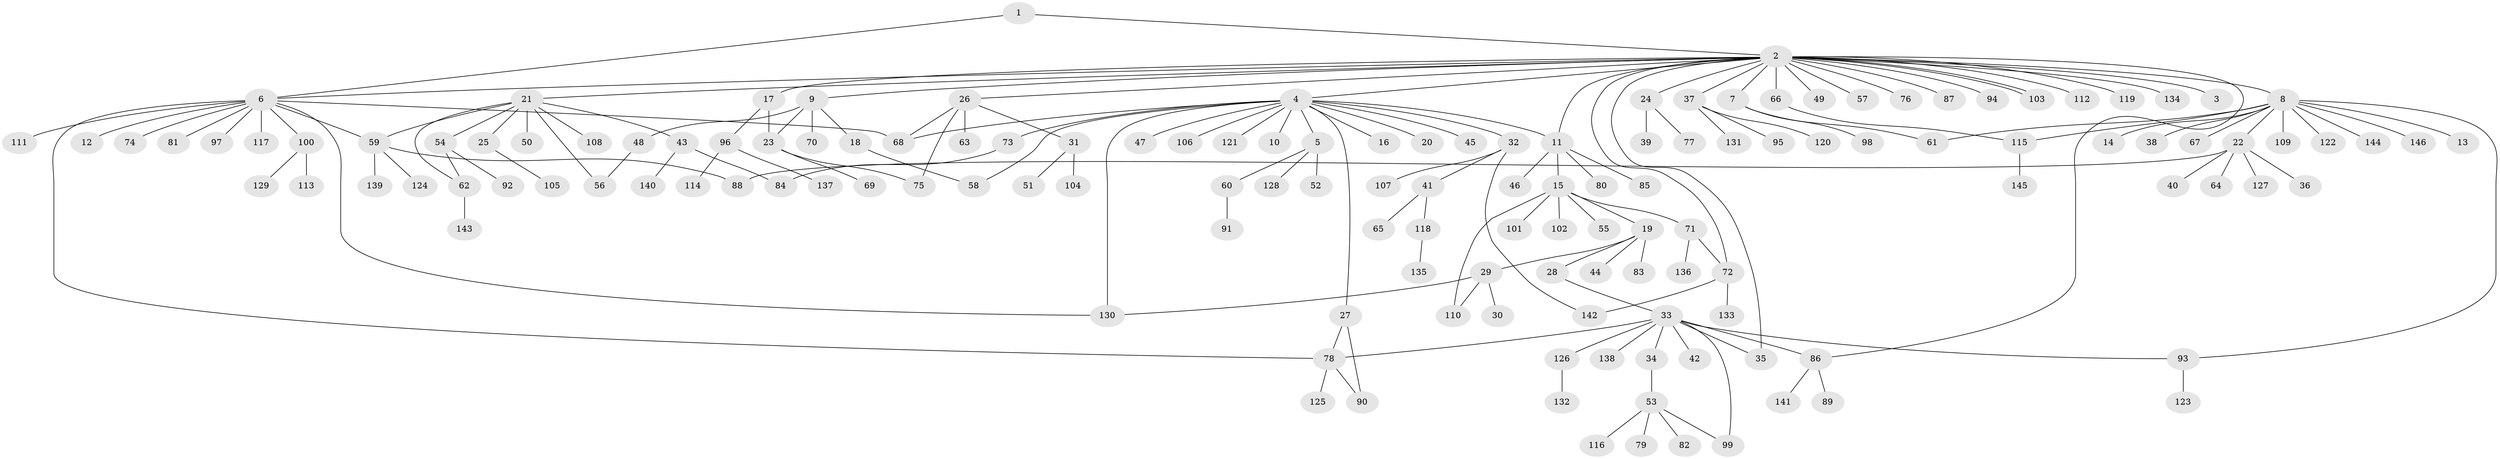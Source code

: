 // Generated by graph-tools (version 1.1) at 2025/14/03/09/25 04:14:42]
// undirected, 146 vertices, 172 edges
graph export_dot {
graph [start="1"]
  node [color=gray90,style=filled];
  1;
  2;
  3;
  4;
  5;
  6;
  7;
  8;
  9;
  10;
  11;
  12;
  13;
  14;
  15;
  16;
  17;
  18;
  19;
  20;
  21;
  22;
  23;
  24;
  25;
  26;
  27;
  28;
  29;
  30;
  31;
  32;
  33;
  34;
  35;
  36;
  37;
  38;
  39;
  40;
  41;
  42;
  43;
  44;
  45;
  46;
  47;
  48;
  49;
  50;
  51;
  52;
  53;
  54;
  55;
  56;
  57;
  58;
  59;
  60;
  61;
  62;
  63;
  64;
  65;
  66;
  67;
  68;
  69;
  70;
  71;
  72;
  73;
  74;
  75;
  76;
  77;
  78;
  79;
  80;
  81;
  82;
  83;
  84;
  85;
  86;
  87;
  88;
  89;
  90;
  91;
  92;
  93;
  94;
  95;
  96;
  97;
  98;
  99;
  100;
  101;
  102;
  103;
  104;
  105;
  106;
  107;
  108;
  109;
  110;
  111;
  112;
  113;
  114;
  115;
  116;
  117;
  118;
  119;
  120;
  121;
  122;
  123;
  124;
  125;
  126;
  127;
  128;
  129;
  130;
  131;
  132;
  133;
  134;
  135;
  136;
  137;
  138;
  139;
  140;
  141;
  142;
  143;
  144;
  145;
  146;
  1 -- 2;
  1 -- 6;
  2 -- 3;
  2 -- 4;
  2 -- 6;
  2 -- 7;
  2 -- 8;
  2 -- 9;
  2 -- 11;
  2 -- 17;
  2 -- 21;
  2 -- 24;
  2 -- 26;
  2 -- 35;
  2 -- 37;
  2 -- 49;
  2 -- 57;
  2 -- 66;
  2 -- 72;
  2 -- 76;
  2 -- 86;
  2 -- 87;
  2 -- 94;
  2 -- 103;
  2 -- 103;
  2 -- 112;
  2 -- 119;
  2 -- 134;
  4 -- 5;
  4 -- 10;
  4 -- 11;
  4 -- 16;
  4 -- 20;
  4 -- 27;
  4 -- 32;
  4 -- 45;
  4 -- 47;
  4 -- 58;
  4 -- 68;
  4 -- 73;
  4 -- 106;
  4 -- 121;
  4 -- 130;
  5 -- 52;
  5 -- 60;
  5 -- 128;
  6 -- 12;
  6 -- 59;
  6 -- 68;
  6 -- 74;
  6 -- 78;
  6 -- 81;
  6 -- 97;
  6 -- 100;
  6 -- 111;
  6 -- 117;
  6 -- 130;
  7 -- 61;
  7 -- 98;
  8 -- 13;
  8 -- 14;
  8 -- 22;
  8 -- 38;
  8 -- 61;
  8 -- 67;
  8 -- 93;
  8 -- 109;
  8 -- 115;
  8 -- 122;
  8 -- 144;
  8 -- 146;
  9 -- 18;
  9 -- 23;
  9 -- 48;
  9 -- 70;
  11 -- 15;
  11 -- 46;
  11 -- 80;
  11 -- 85;
  15 -- 19;
  15 -- 55;
  15 -- 71;
  15 -- 101;
  15 -- 102;
  15 -- 110;
  17 -- 23;
  17 -- 96;
  18 -- 58;
  19 -- 28;
  19 -- 29;
  19 -- 44;
  19 -- 83;
  21 -- 25;
  21 -- 43;
  21 -- 50;
  21 -- 54;
  21 -- 56;
  21 -- 59;
  21 -- 62;
  21 -- 108;
  22 -- 36;
  22 -- 40;
  22 -- 64;
  22 -- 88;
  22 -- 127;
  23 -- 69;
  23 -- 75;
  24 -- 39;
  24 -- 77;
  25 -- 105;
  26 -- 31;
  26 -- 63;
  26 -- 68;
  26 -- 75;
  27 -- 78;
  27 -- 90;
  28 -- 33;
  29 -- 30;
  29 -- 110;
  29 -- 130;
  31 -- 51;
  31 -- 104;
  32 -- 41;
  32 -- 107;
  32 -- 142;
  33 -- 34;
  33 -- 35;
  33 -- 42;
  33 -- 78;
  33 -- 86;
  33 -- 93;
  33 -- 99;
  33 -- 126;
  33 -- 138;
  34 -- 53;
  37 -- 95;
  37 -- 120;
  37 -- 131;
  41 -- 65;
  41 -- 118;
  43 -- 84;
  43 -- 140;
  48 -- 56;
  53 -- 79;
  53 -- 82;
  53 -- 99;
  53 -- 116;
  54 -- 62;
  54 -- 92;
  59 -- 88;
  59 -- 124;
  59 -- 139;
  60 -- 91;
  62 -- 143;
  66 -- 115;
  71 -- 72;
  71 -- 136;
  72 -- 133;
  72 -- 142;
  73 -- 84;
  78 -- 90;
  78 -- 125;
  86 -- 89;
  86 -- 141;
  93 -- 123;
  96 -- 114;
  96 -- 137;
  100 -- 113;
  100 -- 129;
  115 -- 145;
  118 -- 135;
  126 -- 132;
}

